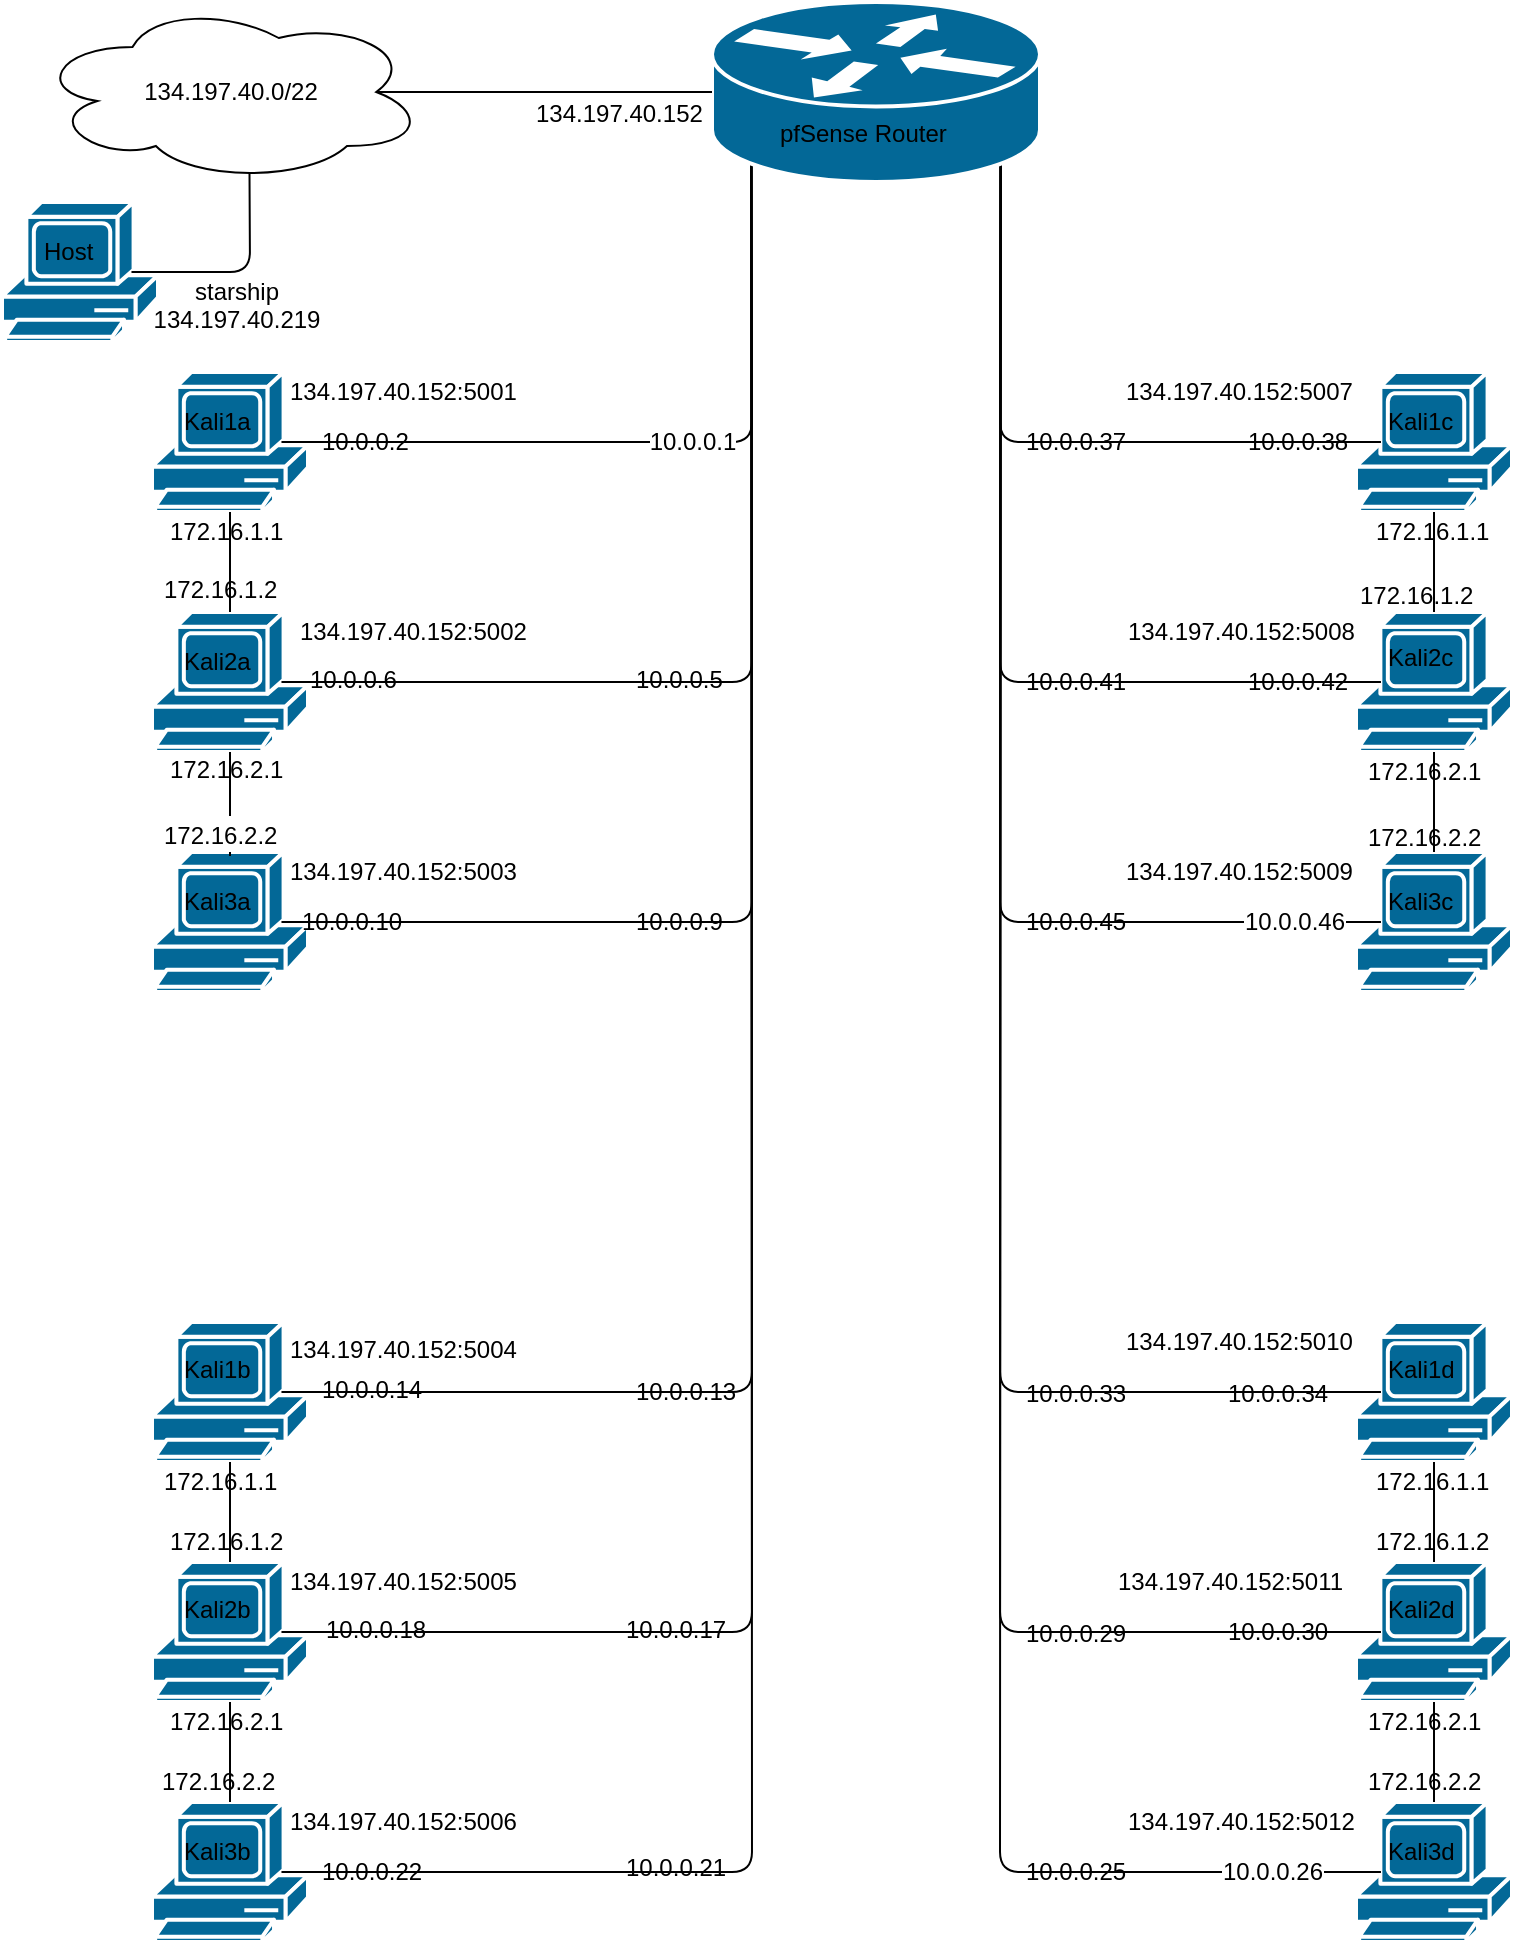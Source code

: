 <mxfile version="12.0.0" type="github" pages="1"><diagram id="7Ao3gHFBISfs-o4rD4Y4" name="Page-1"><mxGraphModel dx="1450" dy="933" grid="1" gridSize="10" guides="1" tooltips="1" connect="1" arrows="1" fold="1" page="1" pageScale="1" pageWidth="850" pageHeight="1100" math="0" shadow="0"><root><mxCell id="0"/><mxCell id="1" parent="0"/><mxCell id="J80xnttigbrC2MVKLk1k-1" value="134.197.40.0/22" style="ellipse;shape=cloud;whiteSpace=wrap;html=1;" parent="1" vertex="1"><mxGeometry x="31.5" y="20" width="195" height="90" as="geometry"/></mxCell><mxCell id="J80xnttigbrC2MVKLk1k-2" value="" style="shape=mxgraph.cisco.computers_and_peripherals.pc;html=1;pointerEvents=1;dashed=0;fillColor=#036897;strokeColor=#ffffff;strokeWidth=2;verticalLabelPosition=bottom;verticalAlign=top;align=center;outlineConnect=0;" parent="1" vertex="1"><mxGeometry x="90" y="205" width="78" height="70" as="geometry"/></mxCell><mxCell id="J80xnttigbrC2MVKLk1k-3" value="" style="shape=mxgraph.cisco.computers_and_peripherals.pc;html=1;pointerEvents=1;dashed=0;fillColor=#036897;strokeColor=#ffffff;strokeWidth=2;verticalLabelPosition=bottom;verticalAlign=top;align=center;outlineConnect=0;" parent="1" vertex="1"><mxGeometry x="90" y="325" width="78" height="70" as="geometry"/></mxCell><mxCell id="J80xnttigbrC2MVKLk1k-4" value="" style="shape=mxgraph.cisco.computers_and_peripherals.pc;html=1;pointerEvents=1;dashed=0;fillColor=#036897;strokeColor=#ffffff;strokeWidth=2;verticalLabelPosition=bottom;verticalAlign=top;align=center;outlineConnect=0;" parent="1" vertex="1"><mxGeometry x="90" y="445" width="78" height="70" as="geometry"/></mxCell><mxCell id="J80xnttigbrC2MVKLk1k-5" value="" style="shape=mxgraph.cisco.computers_and_peripherals.pc;html=1;pointerEvents=1;dashed=0;fillColor=#036897;strokeColor=#ffffff;strokeWidth=2;verticalLabelPosition=bottom;verticalAlign=top;align=center;outlineConnect=0;" parent="1" vertex="1"><mxGeometry x="90" y="680" width="78" height="70" as="geometry"/></mxCell><mxCell id="J80xnttigbrC2MVKLk1k-6" value="" style="shape=mxgraph.cisco.computers_and_peripherals.pc;html=1;pointerEvents=1;dashed=0;fillColor=#036897;strokeColor=#ffffff;strokeWidth=2;verticalLabelPosition=bottom;verticalAlign=top;align=center;outlineConnect=0;" parent="1" vertex="1"><mxGeometry x="90" y="800" width="78" height="70" as="geometry"/></mxCell><mxCell id="J80xnttigbrC2MVKLk1k-7" value="" style="shape=mxgraph.cisco.computers_and_peripherals.pc;html=1;pointerEvents=1;dashed=0;fillColor=#036897;strokeColor=#ffffff;strokeWidth=2;verticalLabelPosition=bottom;verticalAlign=top;align=center;outlineConnect=0;" parent="1" vertex="1"><mxGeometry x="90" y="920" width="78" height="70" as="geometry"/></mxCell><mxCell id="J80xnttigbrC2MVKLk1k-8" value="" style="shape=mxgraph.cisco.computers_and_peripherals.pc;html=1;pointerEvents=1;dashed=0;fillColor=#036897;strokeColor=#ffffff;strokeWidth=2;verticalLabelPosition=bottom;verticalAlign=top;align=center;outlineConnect=0;" parent="1" vertex="1"><mxGeometry x="692" y="205" width="78" height="70" as="geometry"/></mxCell><mxCell id="J80xnttigbrC2MVKLk1k-9" value="" style="shape=mxgraph.cisco.computers_and_peripherals.pc;html=1;pointerEvents=1;dashed=0;fillColor=#036897;strokeColor=#ffffff;strokeWidth=2;verticalLabelPosition=bottom;verticalAlign=top;align=center;outlineConnect=0;" parent="1" vertex="1"><mxGeometry x="692" y="325" width="78" height="70" as="geometry"/></mxCell><mxCell id="J80xnttigbrC2MVKLk1k-10" value="" style="shape=mxgraph.cisco.computers_and_peripherals.pc;html=1;pointerEvents=1;dashed=0;fillColor=#036897;strokeColor=#ffffff;strokeWidth=2;verticalLabelPosition=bottom;verticalAlign=top;align=center;outlineConnect=0;" parent="1" vertex="1"><mxGeometry x="692" y="445" width="78" height="70" as="geometry"/></mxCell><mxCell id="J80xnttigbrC2MVKLk1k-11" value="" style="shape=mxgraph.cisco.computers_and_peripherals.pc;html=1;pointerEvents=1;dashed=0;fillColor=#036897;strokeColor=#ffffff;strokeWidth=2;verticalLabelPosition=bottom;verticalAlign=top;align=center;outlineConnect=0;" parent="1" vertex="1"><mxGeometry x="692" y="680" width="78" height="70" as="geometry"/></mxCell><mxCell id="J80xnttigbrC2MVKLk1k-12" value="" style="shape=mxgraph.cisco.computers_and_peripherals.pc;html=1;pointerEvents=1;dashed=0;fillColor=#036897;strokeColor=#ffffff;strokeWidth=2;verticalLabelPosition=bottom;verticalAlign=top;align=center;outlineConnect=0;" parent="1" vertex="1"><mxGeometry x="692" y="800" width="78" height="70" as="geometry"/></mxCell><mxCell id="J80xnttigbrC2MVKLk1k-13" value="" style="shape=mxgraph.cisco.computers_and_peripherals.pc;html=1;pointerEvents=1;dashed=0;fillColor=#036897;strokeColor=#ffffff;strokeWidth=2;verticalLabelPosition=bottom;verticalAlign=top;align=center;outlineConnect=0;" parent="1" vertex="1"><mxGeometry x="692" y="920" width="78" height="70" as="geometry"/></mxCell><mxCell id="J80xnttigbrC2MVKLk1k-14" value="" style="endArrow=none;html=1;entryX=0.5;entryY=1;entryDx=0;entryDy=0;entryPerimeter=0;exitX=0.5;exitY=0;exitDx=0;exitDy=0;exitPerimeter=0;" parent="1" source="J80xnttigbrC2MVKLk1k-3" target="J80xnttigbrC2MVKLk1k-2" edge="1"><mxGeometry width="50" height="50" relative="1" as="geometry"><mxPoint x="100" y="325" as="sourcePoint"/><mxPoint x="150" y="275" as="targetPoint"/></mxGeometry></mxCell><mxCell id="J80xnttigbrC2MVKLk1k-15" value="" style="endArrow=none;html=1;exitX=0.5;exitY=0;exitDx=0;exitDy=0;exitPerimeter=0;entryX=0.5;entryY=1;entryDx=0;entryDy=0;entryPerimeter=0;" parent="1" source="J80xnttigbrC2MVKLk1k-56" target="J80xnttigbrC2MVKLk1k-3" edge="1"><mxGeometry width="50" height="50" relative="1" as="geometry"><mxPoint x="90" y="445" as="sourcePoint"/><mxPoint x="140" y="395" as="targetPoint"/></mxGeometry></mxCell><mxCell id="J80xnttigbrC2MVKLk1k-17" value="" style="endArrow=none;html=1;exitX=0.5;exitY=0;exitDx=0;exitDy=0;exitPerimeter=0;entryX=0.5;entryY=1;entryDx=0;entryDy=0;entryPerimeter=0;" parent="1" source="J80xnttigbrC2MVKLk1k-6" target="J80xnttigbrC2MVKLk1k-5" edge="1"><mxGeometry width="50" height="50" relative="1" as="geometry"><mxPoint x="100" y="800" as="sourcePoint"/><mxPoint x="150" y="750" as="targetPoint"/></mxGeometry></mxCell><mxCell id="J80xnttigbrC2MVKLk1k-18" value="" style="endArrow=none;html=1;entryX=0.5;entryY=1;entryDx=0;entryDy=0;entryPerimeter=0;exitX=0.5;exitY=0;exitDx=0;exitDy=0;exitPerimeter=0;" parent="1" source="J80xnttigbrC2MVKLk1k-7" target="J80xnttigbrC2MVKLk1k-6" edge="1"><mxGeometry width="50" height="50" relative="1" as="geometry"><mxPoint x="100" y="930" as="sourcePoint"/><mxPoint x="150" y="880" as="targetPoint"/></mxGeometry></mxCell><mxCell id="J80xnttigbrC2MVKLk1k-19" value="" style="endArrow=none;html=1;entryX=0.5;entryY=1;entryDx=0;entryDy=0;entryPerimeter=0;" parent="1" source="J80xnttigbrC2MVKLk1k-9" target="J80xnttigbrC2MVKLk1k-8" edge="1"><mxGeometry width="50" height="50" relative="1" as="geometry"><mxPoint x="731" y="315" as="sourcePoint"/><mxPoint x="770" y="275" as="targetPoint"/></mxGeometry></mxCell><mxCell id="J80xnttigbrC2MVKLk1k-20" value="" style="endArrow=none;html=1;exitX=0.5;exitY=0;exitDx=0;exitDy=0;exitPerimeter=0;entryX=0.5;entryY=1;entryDx=0;entryDy=0;entryPerimeter=0;" parent="1" source="J80xnttigbrC2MVKLk1k-10" target="J80xnttigbrC2MVKLk1k-9" edge="1"><mxGeometry width="50" height="50" relative="1" as="geometry"><mxPoint x="700" y="445" as="sourcePoint"/><mxPoint x="750" y="395" as="targetPoint"/></mxGeometry></mxCell><mxCell id="J80xnttigbrC2MVKLk1k-21" value="" style="endArrow=none;html=1;entryX=0.5;entryY=1;entryDx=0;entryDy=0;entryPerimeter=0;" parent="1" source="J80xnttigbrC2MVKLk1k-12" target="J80xnttigbrC2MVKLk1k-11" edge="1"><mxGeometry width="50" height="50" relative="1" as="geometry"><mxPoint x="710" y="800" as="sourcePoint"/><mxPoint x="760" y="750" as="targetPoint"/></mxGeometry></mxCell><mxCell id="J80xnttigbrC2MVKLk1k-22" value="" style="endArrow=none;html=1;exitX=0.5;exitY=0;exitDx=0;exitDy=0;exitPerimeter=0;" parent="1" source="J80xnttigbrC2MVKLk1k-13" edge="1"><mxGeometry width="50" height="50" relative="1" as="geometry"><mxPoint x="690" y="920" as="sourcePoint"/><mxPoint x="731" y="870" as="targetPoint"/></mxGeometry></mxCell><mxCell id="J80xnttigbrC2MVKLk1k-25" value="" style="endArrow=none;html=1;exitX=0.83;exitY=0.5;exitDx=0;exitDy=0;exitPerimeter=0;entryX=0.12;entryY=0.9;entryDx=0;entryDy=0;entryPerimeter=0;" parent="1" source="J80xnttigbrC2MVKLk1k-2" target="J80xnttigbrC2MVKLk1k-37" edge="1"><mxGeometry width="50" height="50" relative="1" as="geometry"><mxPoint x="180" y="180" as="sourcePoint"/><mxPoint x="240" y="130" as="targetPoint"/><Array as="points"><mxPoint x="390" y="240"/></Array></mxGeometry></mxCell><mxCell id="J80xnttigbrC2MVKLk1k-52" value="10.0.0.1" style="text;html=1;resizable=0;points=[];align=center;verticalAlign=middle;labelBackgroundColor=#ffffff;" parent="J80xnttigbrC2MVKLk1k-25" vertex="1" connectable="0"><mxGeometry x="-0.085" y="-1" relative="1" as="geometry"><mxPoint x="34.5" y="-1" as="offset"/></mxGeometry></mxCell><mxCell id="J80xnttigbrC2MVKLk1k-26" value="" style="endArrow=none;html=1;exitX=0.83;exitY=0.5;exitDx=0;exitDy=0;exitPerimeter=0;entryX=0.12;entryY=0.9;entryDx=0;entryDy=0;entryPerimeter=0;" parent="1" source="J80xnttigbrC2MVKLk1k-3" target="J80xnttigbrC2MVKLk1k-37" edge="1"><mxGeometry width="50" height="50" relative="1" as="geometry"><mxPoint x="190" y="290" as="sourcePoint"/><mxPoint x="240" y="240" as="targetPoint"/><Array as="points"><mxPoint x="390" y="360"/></Array></mxGeometry></mxCell><mxCell id="J80xnttigbrC2MVKLk1k-27" value="" style="endArrow=none;html=1;exitX=0.83;exitY=0.5;exitDx=0;exitDy=0;exitPerimeter=0;entryX=0.12;entryY=0.9;entryDx=0;entryDy=0;entryPerimeter=0;" parent="1" source="J80xnttigbrC2MVKLk1k-4" target="J80xnttigbrC2MVKLk1k-37" edge="1"><mxGeometry width="50" height="50" relative="1" as="geometry"><mxPoint x="200" y="400" as="sourcePoint"/><mxPoint x="250" y="350" as="targetPoint"/><Array as="points"><mxPoint x="390" y="480"/></Array></mxGeometry></mxCell><mxCell id="J80xnttigbrC2MVKLk1k-28" value="" style="endArrow=none;html=1;exitX=0.16;exitY=0.5;exitDx=0;exitDy=0;exitPerimeter=0;entryX=0.88;entryY=0.9;entryDx=0;entryDy=0;entryPerimeter=0;" parent="1" source="J80xnttigbrC2MVKLk1k-8" target="J80xnttigbrC2MVKLk1k-37" edge="1"><mxGeometry width="50" height="50" relative="1" as="geometry"><mxPoint x="600" y="170" as="sourcePoint"/><mxPoint x="650" y="120" as="targetPoint"/><Array as="points"><mxPoint x="514" y="240"/></Array></mxGeometry></mxCell><mxCell id="J80xnttigbrC2MVKLk1k-29" value="" style="endArrow=none;html=1;exitX=0.16;exitY=0.5;exitDx=0;exitDy=0;exitPerimeter=0;entryX=0.88;entryY=0.9;entryDx=0;entryDy=0;entryPerimeter=0;" parent="1" source="J80xnttigbrC2MVKLk1k-9" target="J80xnttigbrC2MVKLk1k-37" edge="1"><mxGeometry width="50" height="50" relative="1" as="geometry"><mxPoint x="600" y="290" as="sourcePoint"/><mxPoint x="650" y="240" as="targetPoint"/><Array as="points"><mxPoint x="514" y="360"/></Array></mxGeometry></mxCell><mxCell id="J80xnttigbrC2MVKLk1k-30" value="" style="endArrow=none;html=1;exitX=0.16;exitY=0.5;exitDx=0;exitDy=0;exitPerimeter=0;entryX=0.88;entryY=0.9;entryDx=0;entryDy=0;entryPerimeter=0;" parent="1" source="J80xnttigbrC2MVKLk1k-10" target="J80xnttigbrC2MVKLk1k-37" edge="1"><mxGeometry width="50" height="50" relative="1" as="geometry"><mxPoint x="620" y="420" as="sourcePoint"/><mxPoint x="670" y="370" as="targetPoint"/><Array as="points"><mxPoint x="514" y="480"/></Array></mxGeometry></mxCell><mxCell id="J80xnttigbrC2MVKLk1k-78" value="10.0.0.46" style="text;html=1;resizable=0;points=[];align=center;verticalAlign=middle;labelBackgroundColor=#ffffff;" parent="J80xnttigbrC2MVKLk1k-30" vertex="1" connectable="0"><mxGeometry x="-0.858" y="-4" relative="1" as="geometry"><mxPoint x="-3.5" y="4" as="offset"/></mxGeometry></mxCell><mxCell id="J80xnttigbrC2MVKLk1k-31" value="" style="endArrow=none;html=1;exitX=0.83;exitY=0.5;exitDx=0;exitDy=0;exitPerimeter=0;entryX=0.12;entryY=0.9;entryDx=0;entryDy=0;entryPerimeter=0;" parent="1" source="J80xnttigbrC2MVKLk1k-5" target="J80xnttigbrC2MVKLk1k-37" edge="1"><mxGeometry width="50" height="50" relative="1" as="geometry"><mxPoint x="200" y="730" as="sourcePoint"/><mxPoint x="250" y="680" as="targetPoint"/><Array as="points"><mxPoint x="390" y="715"/></Array></mxGeometry></mxCell><mxCell id="J80xnttigbrC2MVKLk1k-32" value="" style="endArrow=none;html=1;exitX=0.16;exitY=0.5;exitDx=0;exitDy=0;exitPerimeter=0;entryX=0.88;entryY=0.9;entryDx=0;entryDy=0;entryPerimeter=0;" parent="1" source="J80xnttigbrC2MVKLk1k-11" target="J80xnttigbrC2MVKLk1k-37" edge="1"><mxGeometry width="50" height="50" relative="1" as="geometry"><mxPoint x="610" y="740" as="sourcePoint"/><mxPoint x="660" y="690" as="targetPoint"/><Array as="points"><mxPoint x="514" y="715"/></Array></mxGeometry></mxCell><mxCell id="J80xnttigbrC2MVKLk1k-33" value="" style="endArrow=none;html=1;exitX=0.83;exitY=0.5;exitDx=0;exitDy=0;exitPerimeter=0;entryX=0.12;entryY=0.9;entryDx=0;entryDy=0;entryPerimeter=0;" parent="1" source="J80xnttigbrC2MVKLk1k-6" target="J80xnttigbrC2MVKLk1k-37" edge="1"><mxGeometry width="50" height="50" relative="1" as="geometry"><mxPoint x="200" y="860" as="sourcePoint"/><mxPoint x="250" y="810" as="targetPoint"/><Array as="points"><mxPoint x="390" y="835"/></Array></mxGeometry></mxCell><mxCell id="J80xnttigbrC2MVKLk1k-34" value="" style="endArrow=none;html=1;exitX=0.83;exitY=0.5;exitDx=0;exitDy=0;exitPerimeter=0;entryX=0.12;entryY=0.9;entryDx=0;entryDy=0;entryPerimeter=0;" parent="1" source="J80xnttigbrC2MVKLk1k-7" target="J80xnttigbrC2MVKLk1k-37" edge="1"><mxGeometry width="50" height="50" relative="1" as="geometry"><mxPoint x="200" y="980" as="sourcePoint"/><mxPoint x="250" y="930" as="targetPoint"/><Array as="points"><mxPoint x="390" y="955"/></Array></mxGeometry></mxCell><mxCell id="J80xnttigbrC2MVKLk1k-35" value="" style="endArrow=none;html=1;exitX=0.16;exitY=0.5;exitDx=0;exitDy=0;exitPerimeter=0;entryX=0.88;entryY=0.9;entryDx=0;entryDy=0;entryPerimeter=0;" parent="1" source="J80xnttigbrC2MVKLk1k-12" target="J80xnttigbrC2MVKLk1k-37" edge="1"><mxGeometry width="50" height="50" relative="1" as="geometry"><mxPoint x="630" y="860" as="sourcePoint"/><mxPoint x="680" y="810" as="targetPoint"/><Array as="points"><mxPoint x="514" y="835"/></Array></mxGeometry></mxCell><mxCell id="J80xnttigbrC2MVKLk1k-36" value="" style="endArrow=none;html=1;exitX=0.16;exitY=0.5;exitDx=0;exitDy=0;exitPerimeter=0;entryX=0.88;entryY=0.9;entryDx=0;entryDy=0;entryPerimeter=0;" parent="1" source="J80xnttigbrC2MVKLk1k-13" target="J80xnttigbrC2MVKLk1k-37" edge="1"><mxGeometry width="50" height="50" relative="1" as="geometry"><mxPoint x="620" y="970" as="sourcePoint"/><mxPoint x="670" y="920" as="targetPoint"/><Array as="points"><mxPoint x="514" y="955"/></Array></mxGeometry></mxCell><mxCell id="J80xnttigbrC2MVKLk1k-81" value="10.0.0.26" style="text;html=1;resizable=0;points=[];align=center;verticalAlign=middle;labelBackgroundColor=#ffffff;" parent="J80xnttigbrC2MVKLk1k-36" vertex="1" connectable="0"><mxGeometry x="-0.896" y="-4" relative="1" as="geometry"><mxPoint x="-0.5" y="4" as="offset"/></mxGeometry></mxCell><mxCell id="J80xnttigbrC2MVKLk1k-37" value="" style="shape=mxgraph.cisco.routers.router;html=1;pointerEvents=1;dashed=0;fillColor=#036897;strokeColor=#ffffff;strokeWidth=2;verticalLabelPosition=bottom;verticalAlign=top;align=center;outlineConnect=0;" parent="1" vertex="1"><mxGeometry x="370" y="20" width="164" height="90" as="geometry"/></mxCell><mxCell id="J80xnttigbrC2MVKLk1k-38" value="" style="endArrow=none;html=1;exitX=0.875;exitY=0.5;exitDx=0;exitDy=0;exitPerimeter=0;entryX=0;entryY=0.5;entryDx=0;entryDy=0;entryPerimeter=0;" parent="1" source="J80xnttigbrC2MVKLk1k-1" target="J80xnttigbrC2MVKLk1k-37" edge="1"><mxGeometry width="50" height="50" relative="1" as="geometry"><mxPoint x="260" y="90" as="sourcePoint"/><mxPoint x="310" y="40" as="targetPoint"/></mxGeometry></mxCell><mxCell id="J80xnttigbrC2MVKLk1k-39" value="Kali1c" style="text;html=1;resizable=0;points=[];autosize=1;align=left;verticalAlign=top;spacingTop=-4;" parent="1" vertex="1"><mxGeometry x="706" y="220" width="50" height="20" as="geometry"/></mxCell><mxCell id="J80xnttigbrC2MVKLk1k-40" value="Kali2c" style="text;html=1;resizable=0;points=[];autosize=1;align=left;verticalAlign=top;spacingTop=-4;" parent="1" vertex="1"><mxGeometry x="706" y="338" width="50" height="20" as="geometry"/></mxCell><mxCell id="J80xnttigbrC2MVKLk1k-41" value="Kali3c" style="text;html=1;resizable=0;points=[];autosize=1;align=left;verticalAlign=top;spacingTop=-4;" parent="1" vertex="1"><mxGeometry x="706" y="460" width="50" height="20" as="geometry"/></mxCell><mxCell id="J80xnttigbrC2MVKLk1k-42" value="Kali1d" style="text;html=1;resizable=0;points=[];autosize=1;align=left;verticalAlign=top;spacingTop=-4;" parent="1" vertex="1"><mxGeometry x="706" y="694" width="50" height="20" as="geometry"/></mxCell><mxCell id="J80xnttigbrC2MVKLk1k-43" value="Kali2d" style="text;html=1;resizable=0;points=[];autosize=1;align=left;verticalAlign=top;spacingTop=-4;" parent="1" vertex="1"><mxGeometry x="706" y="814" width="50" height="20" as="geometry"/></mxCell><mxCell id="J80xnttigbrC2MVKLk1k-44" value="Kali3d" style="text;html=1;resizable=0;points=[];autosize=1;align=left;verticalAlign=top;spacingTop=-4;" parent="1" vertex="1"><mxGeometry x="706" y="935" width="50" height="20" as="geometry"/></mxCell><mxCell id="J80xnttigbrC2MVKLk1k-45" value="Kali1a" style="text;html=1;resizable=0;points=[];autosize=1;align=left;verticalAlign=top;spacingTop=-4;" parent="1" vertex="1"><mxGeometry x="104" y="220" width="50" height="20" as="geometry"/></mxCell><mxCell id="J80xnttigbrC2MVKLk1k-46" value="Kali2a" style="text;html=1;resizable=0;points=[];autosize=1;align=left;verticalAlign=top;spacingTop=-4;" parent="1" vertex="1"><mxGeometry x="104" y="340" width="50" height="20" as="geometry"/></mxCell><mxCell id="J80xnttigbrC2MVKLk1k-47" value="Kali3a" style="text;html=1;resizable=0;points=[];autosize=1;align=left;verticalAlign=top;spacingTop=-4;" parent="1" vertex="1"><mxGeometry x="104" y="460" width="50" height="20" as="geometry"/></mxCell><mxCell id="J80xnttigbrC2MVKLk1k-48" value="Kali1b" style="text;html=1;resizable=0;points=[];autosize=1;align=left;verticalAlign=top;spacingTop=-4;" parent="1" vertex="1"><mxGeometry x="104" y="694" width="50" height="20" as="geometry"/></mxCell><mxCell id="J80xnttigbrC2MVKLk1k-49" value="Kali2b" style="text;html=1;resizable=0;points=[];autosize=1;align=left;verticalAlign=top;spacingTop=-4;" parent="1" vertex="1"><mxGeometry x="104" y="814" width="50" height="20" as="geometry"/></mxCell><mxCell id="J80xnttigbrC2MVKLk1k-50" value="Kali3b" style="text;html=1;resizable=0;points=[];autosize=1;align=left;verticalAlign=top;spacingTop=-4;" parent="1" vertex="1"><mxGeometry x="104" y="935" width="50" height="20" as="geometry"/></mxCell><mxCell id="J80xnttigbrC2MVKLk1k-51" value="10.0.0.2" style="text;html=1;resizable=0;points=[];autosize=1;align=left;verticalAlign=top;spacingTop=-4;" parent="1" vertex="1"><mxGeometry x="173" y="230" width="60" height="20" as="geometry"/></mxCell><mxCell id="J80xnttigbrC2MVKLk1k-53" value="172.16.1.1" style="text;html=1;resizable=0;points=[];autosize=1;align=left;verticalAlign=top;spacingTop=-4;" parent="1" vertex="1"><mxGeometry x="96.5" y="275" width="70" height="20" as="geometry"/></mxCell><mxCell id="J80xnttigbrC2MVKLk1k-54" value="172.16.1.2" style="text;html=1;resizable=0;points=[];autosize=1;align=left;verticalAlign=top;spacingTop=-4;" parent="1" vertex="1"><mxGeometry x="94" y="304" width="70" height="20" as="geometry"/></mxCell><mxCell id="J80xnttigbrC2MVKLk1k-55" value="172.16.2.1" style="text;html=1;resizable=0;points=[];autosize=1;align=left;verticalAlign=top;spacingTop=-4;" parent="1" vertex="1"><mxGeometry x="96.5" y="394" width="70" height="20" as="geometry"/></mxCell><mxCell id="J80xnttigbrC2MVKLk1k-57" value="172.16.1.1" style="text;html=1;resizable=0;points=[];autosize=1;align=left;verticalAlign=top;spacingTop=-4;" parent="1" vertex="1"><mxGeometry x="94" y="750" width="70" height="20" as="geometry"/></mxCell><mxCell id="J80xnttigbrC2MVKLk1k-58" value="172.16.1.1" style="text;html=1;resizable=0;points=[];autosize=1;align=left;verticalAlign=top;spacingTop=-4;" parent="1" vertex="1"><mxGeometry x="700" y="750" width="70" height="20" as="geometry"/></mxCell><mxCell id="J80xnttigbrC2MVKLk1k-59" value="172.16.1.1" style="text;html=1;resizable=0;points=[];autosize=1;align=left;verticalAlign=top;spacingTop=-4;" parent="1" vertex="1"><mxGeometry x="700" y="275" width="70" height="20" as="geometry"/></mxCell><mxCell id="J80xnttigbrC2MVKLk1k-60" value="172.16.1.2" style="text;html=1;resizable=0;points=[];autosize=1;align=left;verticalAlign=top;spacingTop=-4;" parent="1" vertex="1"><mxGeometry x="96.5" y="780" width="70" height="20" as="geometry"/></mxCell><mxCell id="J80xnttigbrC2MVKLk1k-61" value="172.16.1.2" style="text;html=1;resizable=0;points=[];autosize=1;align=left;verticalAlign=top;spacingTop=-4;" parent="1" vertex="1"><mxGeometry x="692" y="306.5" width="70" height="20" as="geometry"/></mxCell><mxCell id="J80xnttigbrC2MVKLk1k-62" value="172.16.1.2" style="text;html=1;resizable=0;points=[];autosize=1;align=left;verticalAlign=top;spacingTop=-4;" parent="1" vertex="1"><mxGeometry x="700" y="780" width="70" height="20" as="geometry"/></mxCell><mxCell id="J80xnttigbrC2MVKLk1k-63" value="172.16.2.1" style="text;html=1;resizable=0;points=[];autosize=1;align=left;verticalAlign=top;spacingTop=-4;" parent="1" vertex="1"><mxGeometry x="96.5" y="870" width="70" height="20" as="geometry"/></mxCell><mxCell id="J80xnttigbrC2MVKLk1k-65" value="172.16.2.1" style="text;html=1;resizable=0;points=[];autosize=1;align=left;verticalAlign=top;spacingTop=-4;" parent="1" vertex="1"><mxGeometry x="696" y="395" width="70" height="20" as="geometry"/></mxCell><mxCell id="J80xnttigbrC2MVKLk1k-66" value="172.16.2.1" style="text;html=1;resizable=0;points=[];autosize=1;align=left;verticalAlign=top;spacingTop=-4;" parent="1" vertex="1"><mxGeometry x="696" y="870" width="70" height="20" as="geometry"/></mxCell><mxCell id="J80xnttigbrC2MVKLk1k-67" value="172.16.2.2" style="text;html=1;resizable=0;points=[];autosize=1;align=left;verticalAlign=top;spacingTop=-4;" parent="1" vertex="1"><mxGeometry x="93" y="900" width="70" height="20" as="geometry"/></mxCell><mxCell id="J80xnttigbrC2MVKLk1k-68" value="172.16.2.2" style="text;html=1;resizable=0;points=[];autosize=1;align=left;verticalAlign=top;spacingTop=-4;" parent="1" vertex="1"><mxGeometry x="696" y="900" width="70" height="20" as="geometry"/></mxCell><mxCell id="J80xnttigbrC2MVKLk1k-69" value="172.16.2.2" style="text;html=1;resizable=0;points=[];autosize=1;align=left;verticalAlign=top;spacingTop=-4;" parent="1" vertex="1"><mxGeometry x="696" y="427.5" width="70" height="20" as="geometry"/></mxCell><mxCell id="J80xnttigbrC2MVKLk1k-71" value="10.0.0.6" style="text;html=1;resizable=0;points=[];autosize=1;align=left;verticalAlign=top;spacingTop=-4;" parent="1" vertex="1"><mxGeometry x="166.5" y="349" width="60" height="20" as="geometry"/></mxCell><mxCell id="J80xnttigbrC2MVKLk1k-72" value="10.0.0.10" style="text;html=1;resizable=0;points=[];autosize=1;align=left;verticalAlign=top;spacingTop=-4;" parent="1" vertex="1"><mxGeometry x="163" y="470" width="70" height="20" as="geometry"/></mxCell><mxCell id="J80xnttigbrC2MVKLk1k-73" value="10.0.0.14" style="text;html=1;resizable=0;points=[];autosize=1;align=left;verticalAlign=top;spacingTop=-4;" parent="1" vertex="1"><mxGeometry x="173" y="704" width="70" height="20" as="geometry"/></mxCell><mxCell id="J80xnttigbrC2MVKLk1k-74" value="10.0.0.18" style="text;html=1;resizable=0;points=[];autosize=1;align=left;verticalAlign=top;spacingTop=-4;" parent="1" vertex="1"><mxGeometry x="175" y="824" width="70" height="20" as="geometry"/></mxCell><mxCell id="J80xnttigbrC2MVKLk1k-75" value="10.0.0.22" style="text;html=1;resizable=0;points=[];autosize=1;align=left;verticalAlign=top;spacingTop=-4;" parent="1" vertex="1"><mxGeometry x="173" y="945" width="70" height="20" as="geometry"/></mxCell><mxCell id="J80xnttigbrC2MVKLk1k-76" value="10.0.0.38" style="text;html=1;resizable=0;points=[];autosize=1;align=left;verticalAlign=top;spacingTop=-4;" parent="1" vertex="1"><mxGeometry x="636" y="230" width="70" height="20" as="geometry"/></mxCell><mxCell id="J80xnttigbrC2MVKLk1k-77" value="10.0.0.42" style="text;html=1;resizable=0;points=[];autosize=1;align=left;verticalAlign=top;spacingTop=-4;" parent="1" vertex="1"><mxGeometry x="636" y="349.5" width="70" height="20" as="geometry"/></mxCell><mxCell id="J80xnttigbrC2MVKLk1k-79" value="10.0.0.34" style="text;html=1;resizable=0;points=[];autosize=1;align=left;verticalAlign=top;spacingTop=-4;" parent="1" vertex="1"><mxGeometry x="626" y="706" width="70" height="20" as="geometry"/></mxCell><mxCell id="J80xnttigbrC2MVKLk1k-80" value="10.0.0.30" style="text;html=1;resizable=0;points=[];autosize=1;align=left;verticalAlign=top;spacingTop=-4;" parent="1" vertex="1"><mxGeometry x="626" y="825" width="70" height="20" as="geometry"/></mxCell><mxCell id="J80xnttigbrC2MVKLk1k-82" value="pfSense Router" style="text;html=1;resizable=0;points=[];autosize=1;align=left;verticalAlign=top;spacingTop=-4;" parent="1" vertex="1"><mxGeometry x="402" y="76" width="100" height="20" as="geometry"/></mxCell><mxCell id="J80xnttigbrC2MVKLk1k-83" value="134.197.40.152" style="text;html=1;resizable=0;points=[];autosize=1;align=left;verticalAlign=top;spacingTop=-4;" parent="1" vertex="1"><mxGeometry x="280" y="66" width="100" height="20" as="geometry"/></mxCell><mxCell id="J80xnttigbrC2MVKLk1k-92" value="10.0.0.5" style="text;html=1;resizable=0;points=[];autosize=1;align=left;verticalAlign=top;spacingTop=-4;" parent="1" vertex="1"><mxGeometry x="330" y="349" width="60" height="20" as="geometry"/></mxCell><mxCell id="J80xnttigbrC2MVKLk1k-93" value="10.0.0.9" style="text;html=1;resizable=0;points=[];autosize=1;align=left;verticalAlign=top;spacingTop=-4;" parent="1" vertex="1"><mxGeometry x="330" y="470" width="60" height="20" as="geometry"/></mxCell><mxCell id="J80xnttigbrC2MVKLk1k-94" value="10.0.0.13" style="text;html=1;resizable=0;points=[];autosize=1;align=left;verticalAlign=top;spacingTop=-4;" parent="1" vertex="1"><mxGeometry x="330" y="705" width="70" height="20" as="geometry"/></mxCell><mxCell id="J80xnttigbrC2MVKLk1k-95" value="10.0.0.17" style="text;html=1;resizable=0;points=[];autosize=1;align=left;verticalAlign=top;spacingTop=-4;" parent="1" vertex="1"><mxGeometry x="325" y="824" width="70" height="20" as="geometry"/></mxCell><mxCell id="J80xnttigbrC2MVKLk1k-96" value="10.0.0.21" style="text;html=1;resizable=0;points=[];autosize=1;align=left;verticalAlign=top;spacingTop=-4;" parent="1" vertex="1"><mxGeometry x="325" y="943" width="70" height="20" as="geometry"/></mxCell><mxCell id="J80xnttigbrC2MVKLk1k-97" value="10.0.0.37" style="text;html=1;resizable=0;points=[];autosize=1;align=left;verticalAlign=top;spacingTop=-4;" parent="1" vertex="1"><mxGeometry x="525" y="230" width="70" height="20" as="geometry"/></mxCell><mxCell id="J80xnttigbrC2MVKLk1k-98" value="10.0.0.41" style="text;html=1;resizable=0;points=[];autosize=1;align=left;verticalAlign=top;spacingTop=-4;" parent="1" vertex="1"><mxGeometry x="525" y="350" width="70" height="20" as="geometry"/></mxCell><mxCell id="J80xnttigbrC2MVKLk1k-99" value="10.0.0.45" style="text;html=1;resizable=0;points=[];autosize=1;align=left;verticalAlign=top;spacingTop=-4;" parent="1" vertex="1"><mxGeometry x="525" y="470" width="70" height="20" as="geometry"/></mxCell><mxCell id="J80xnttigbrC2MVKLk1k-100" value="10.0.0.33" style="text;html=1;resizable=0;points=[];autosize=1;align=left;verticalAlign=top;spacingTop=-4;" parent="1" vertex="1"><mxGeometry x="525" y="706" width="70" height="20" as="geometry"/></mxCell><mxCell id="J80xnttigbrC2MVKLk1k-101" value="10.0.0.29" style="text;html=1;resizable=0;points=[];autosize=1;align=left;verticalAlign=top;spacingTop=-4;" parent="1" vertex="1"><mxGeometry x="525" y="825.5" width="70" height="20" as="geometry"/></mxCell><mxCell id="J80xnttigbrC2MVKLk1k-102" value="10.0.0.25" style="text;html=1;resizable=0;points=[];autosize=1;align=left;verticalAlign=top;spacingTop=-4;" parent="1" vertex="1"><mxGeometry x="525" y="945" width="70" height="20" as="geometry"/></mxCell><mxCell id="J80xnttigbrC2MVKLk1k-56" value="172.16.2.2" style="text;html=1;resizable=0;points=[];autosize=1;align=left;verticalAlign=top;spacingTop=-4;" parent="1" vertex="1"><mxGeometry x="94" y="427" width="70" height="20" as="geometry"/></mxCell><mxCell id="J80xnttigbrC2MVKLk1k-104" value="" style="endArrow=none;html=1;exitX=0.5;exitY=0;exitDx=0;exitDy=0;exitPerimeter=0;entryX=0.5;entryY=1;entryDx=0;entryDy=0;entryPerimeter=0;" parent="1" source="J80xnttigbrC2MVKLk1k-4" target="J80xnttigbrC2MVKLk1k-56" edge="1"><mxGeometry width="50" height="50" relative="1" as="geometry"><mxPoint x="129" y="445" as="sourcePoint"/><mxPoint x="129" y="395" as="targetPoint"/></mxGeometry></mxCell><mxCell id="J80xnttigbrC2MVKLk1k-105" value="134.197.40.152:5001" style="text;html=1;resizable=0;points=[];autosize=1;align=left;verticalAlign=top;spacingTop=-4;" parent="1" vertex="1"><mxGeometry x="157" y="205" width="130" height="20" as="geometry"/></mxCell><mxCell id="J80xnttigbrC2MVKLk1k-106" value="134.197.40.152:5002" style="text;html=1;resizable=0;points=[];autosize=1;align=left;verticalAlign=top;spacingTop=-4;" parent="1" vertex="1"><mxGeometry x="161.5" y="325" width="130" height="20" as="geometry"/></mxCell><mxCell id="J80xnttigbrC2MVKLk1k-107" value="134.197.40.152:5003" style="text;html=1;resizable=0;points=[];autosize=1;align=left;verticalAlign=top;spacingTop=-4;" parent="1" vertex="1"><mxGeometry x="157" y="445" width="130" height="20" as="geometry"/></mxCell><mxCell id="J80xnttigbrC2MVKLk1k-108" value="134.197.40.152:5004" style="text;html=1;resizable=0;points=[];autosize=1;align=left;verticalAlign=top;spacingTop=-4;" parent="1" vertex="1"><mxGeometry x="157" y="684" width="130" height="20" as="geometry"/></mxCell><mxCell id="J80xnttigbrC2MVKLk1k-109" value="134.197.40.152:5005" style="text;html=1;resizable=0;points=[];autosize=1;align=left;verticalAlign=top;spacingTop=-4;" parent="1" vertex="1"><mxGeometry x="157" y="800" width="130" height="20" as="geometry"/></mxCell><mxCell id="J80xnttigbrC2MVKLk1k-110" value="134.197.40.152:5006" style="text;html=1;resizable=0;points=[];autosize=1;align=left;verticalAlign=top;spacingTop=-4;" parent="1" vertex="1"><mxGeometry x="157" y="920" width="130" height="20" as="geometry"/></mxCell><mxCell id="J80xnttigbrC2MVKLk1k-111" value="134.197.40.152:5007" style="text;html=1;resizable=0;points=[];autosize=1;align=left;verticalAlign=top;spacingTop=-4;" parent="1" vertex="1"><mxGeometry x="575" y="205" width="130" height="20" as="geometry"/></mxCell><mxCell id="J80xnttigbrC2MVKLk1k-112" value="134.197.40.152:5008" style="text;html=1;resizable=0;points=[];autosize=1;align=left;verticalAlign=top;spacingTop=-4;" parent="1" vertex="1"><mxGeometry x="576" y="325" width="130" height="20" as="geometry"/></mxCell><mxCell id="J80xnttigbrC2MVKLk1k-113" value="134.197.40.152:5009" style="text;html=1;resizable=0;points=[];autosize=1;align=left;verticalAlign=top;spacingTop=-4;" parent="1" vertex="1"><mxGeometry x="575" y="445" width="130" height="20" as="geometry"/></mxCell><mxCell id="J80xnttigbrC2MVKLk1k-114" value="134.197.40.152:5010" style="text;html=1;resizable=0;points=[];autosize=1;align=left;verticalAlign=top;spacingTop=-4;" parent="1" vertex="1"><mxGeometry x="575" y="680" width="130" height="20" as="geometry"/></mxCell><mxCell id="J80xnttigbrC2MVKLk1k-115" value="134.197.40.152:5011" style="text;html=1;resizable=0;points=[];autosize=1;align=left;verticalAlign=top;spacingTop=-4;" parent="1" vertex="1"><mxGeometry x="571" y="800" width="130" height="20" as="geometry"/></mxCell><mxCell id="J80xnttigbrC2MVKLk1k-116" value="134.197.40.152:5012" style="text;html=1;resizable=0;points=[];autosize=1;align=left;verticalAlign=top;spacingTop=-4;" parent="1" vertex="1"><mxGeometry x="576" y="920" width="130" height="20" as="geometry"/></mxCell><mxCell id="-gy3cuLtJSrN9xh47ol2-1" value="" style="shape=mxgraph.cisco.computers_and_peripherals.pc;html=1;pointerEvents=1;dashed=0;fillColor=#036897;strokeColor=#ffffff;strokeWidth=2;verticalLabelPosition=bottom;verticalAlign=top;align=center;outlineConnect=0;" vertex="1" parent="1"><mxGeometry x="15" y="120" width="78" height="70" as="geometry"/></mxCell><mxCell id="-gy3cuLtJSrN9xh47ol2-2" value="starship&lt;br&gt;134.197.40.219" style="text;html=1;resizable=0;points=[];autosize=1;align=center;verticalAlign=top;spacingTop=-4;" vertex="1" parent="1"><mxGeometry x="81.5" y="155" width="100" height="30" as="geometry"/></mxCell><mxCell id="-gy3cuLtJSrN9xh47ol2-3" value="" style="endArrow=none;html=1;exitX=0.83;exitY=0.5;exitDx=0;exitDy=0;exitPerimeter=0;entryX=0.55;entryY=0.95;entryDx=0;entryDy=0;entryPerimeter=0;" edge="1" parent="1" source="-gy3cuLtJSrN9xh47ol2-1" target="J80xnttigbrC2MVKLk1k-1"><mxGeometry width="50" height="50" relative="1" as="geometry"><mxPoint x="210" y="150" as="sourcePoint"/><mxPoint x="260" y="100" as="targetPoint"/><Array as="points"><mxPoint x="139" y="155"/></Array></mxGeometry></mxCell><mxCell id="-gy3cuLtJSrN9xh47ol2-4" value="Host" style="text;html=1;resizable=0;points=[];autosize=1;align=left;verticalAlign=top;spacingTop=-4;" vertex="1" parent="1"><mxGeometry x="34" y="135" width="40" height="20" as="geometry"/></mxCell></root></mxGraphModel></diagram></mxfile>